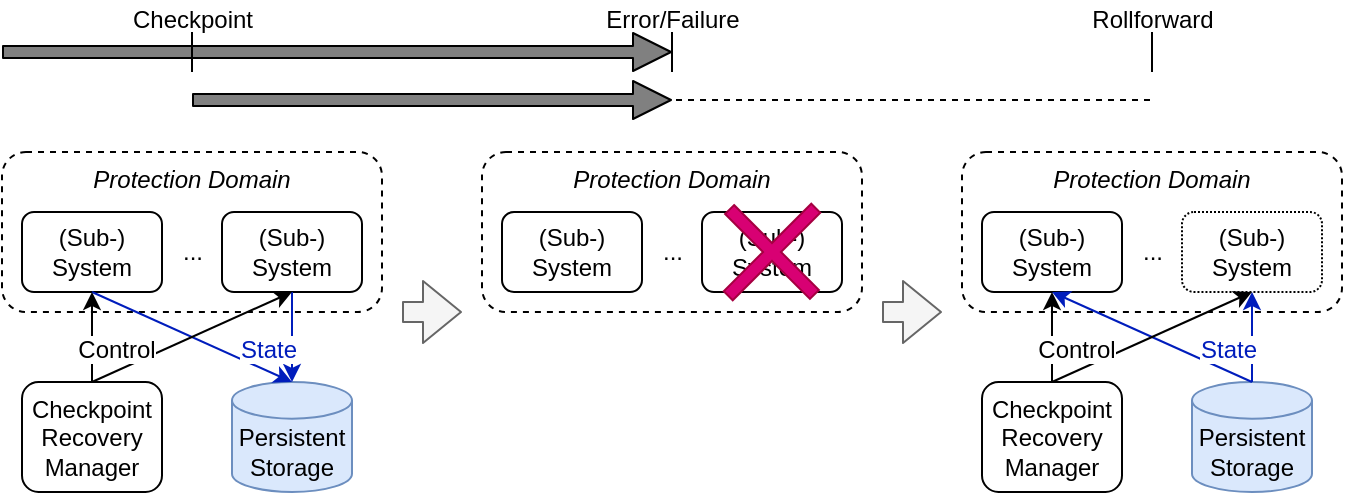 <mxfile version="13.3.1" type="device"><diagram id="qo5EHxzFVyA3X0cUmmul" name="Page-1"><mxGraphModel dx="946" dy="542" grid="1" gridSize="10" guides="1" tooltips="1" connect="1" arrows="1" fold="1" page="1" pageScale="1" pageWidth="827" pageHeight="1169" math="0" shadow="0"><root><mxCell id="0"/><mxCell id="1" parent="0"/><mxCell id="AMfweEsAXZtmR658hwMr-5" value="&lt;i&gt;Protection Domain&lt;/i&gt;" style="rounded=1;whiteSpace=wrap;html=1;dashed=1;verticalAlign=top;" parent="1" vertex="1"><mxGeometry x="520" y="186" width="190" height="80" as="geometry"/></mxCell><mxCell id="AMfweEsAXZtmR658hwMr-1" value="(Sub-) System" style="rounded=1;whiteSpace=wrap;html=1;" parent="1" vertex="1"><mxGeometry x="530" y="216" width="70" height="40" as="geometry"/></mxCell><mxCell id="AMfweEsAXZtmR658hwMr-2" value="(Sub-) System" style="rounded=1;whiteSpace=wrap;html=1;dashed=1;dashPattern=1 1;" parent="1" vertex="1"><mxGeometry x="630" y="216" width="70" height="40" as="geometry"/></mxCell><mxCell id="sX8DAYLvBCEjnnbBeXyz-1" value="..." style="text;html=1;align=center;verticalAlign=middle;resizable=0;points=[];autosize=1;" parent="1" vertex="1"><mxGeometry x="600" y="226" width="30" height="20" as="geometry"/></mxCell><mxCell id="sX8DAYLvBCEjnnbBeXyz-2" value="&lt;br&gt;Persistent&lt;br&gt;Storage" style="strokeWidth=1;html=1;shape=mxgraph.flowchart.database;whiteSpace=wrap;fillColor=#dae8fc;strokeColor=#6c8ebf;" parent="1" vertex="1"><mxGeometry x="635" y="301" width="60" height="55" as="geometry"/></mxCell><mxCell id="sX8DAYLvBCEjnnbBeXyz-3" value="" style="endArrow=classic;startArrow=none;html=1;entryX=0.5;entryY=1;entryDx=0;entryDy=0;exitX=0.5;exitY=0;exitDx=0;exitDy=0;exitPerimeter=0;fillColor=#0050ef;strokeColor=#001DBC;startFill=0;" parent="1" source="sX8DAYLvBCEjnnbBeXyz-2" target="AMfweEsAXZtmR658hwMr-1" edge="1"><mxGeometry width="50" height="50" relative="1" as="geometry"><mxPoint x="750" y="366" as="sourcePoint"/><mxPoint x="800" y="316" as="targetPoint"/></mxGeometry></mxCell><mxCell id="sX8DAYLvBCEjnnbBeXyz-4" value="" style="endArrow=none;startArrow=classic;html=1;entryX=0.5;entryY=0;entryDx=0;entryDy=0;exitX=0.5;exitY=1;exitDx=0;exitDy=0;entryPerimeter=0;fillColor=#0050ef;strokeColor=#001DBC;endFill=0;" parent="1" source="AMfweEsAXZtmR658hwMr-2" target="sX8DAYLvBCEjnnbBeXyz-2" edge="1"><mxGeometry width="50" height="50" relative="1" as="geometry"><mxPoint x="625" y="306" as="sourcePoint"/><mxPoint x="575" y="266" as="targetPoint"/></mxGeometry></mxCell><mxCell id="sX8DAYLvBCEjnnbBeXyz-5" value="Checkpoint Recovery Manager" style="rounded=1;whiteSpace=wrap;html=1;" parent="1" vertex="1"><mxGeometry x="530" y="301" width="70" height="55" as="geometry"/></mxCell><mxCell id="sX8DAYLvBCEjnnbBeXyz-8" value="" style="endArrow=classic;html=1;entryX=0.5;entryY=1;entryDx=0;entryDy=0;exitX=0.5;exitY=0;exitDx=0;exitDy=0;" parent="1" source="sX8DAYLvBCEjnnbBeXyz-5" target="AMfweEsAXZtmR658hwMr-2" edge="1"><mxGeometry width="50" height="50" relative="1" as="geometry"><mxPoint x="530" y="346" as="sourcePoint"/><mxPoint x="580" y="296" as="targetPoint"/></mxGeometry></mxCell><mxCell id="sX8DAYLvBCEjnnbBeXyz-11" value="&lt;span style=&quot;background-color: rgb(255 , 255 , 255)&quot;&gt;&lt;font color=&quot;#001dbc&quot;&gt;State&lt;/font&gt;&lt;/span&gt;" style="text;html=1;align=center;verticalAlign=middle;resizable=0;points=[];autosize=1;fontColor=#0000FF;" parent="1" vertex="1"><mxGeometry x="633" y="275" width="40" height="20" as="geometry"/></mxCell><mxCell id="sX8DAYLvBCEjnnbBeXyz-14" value="&lt;i&gt;Protection Domain&lt;/i&gt;" style="rounded=1;whiteSpace=wrap;html=1;dashed=1;verticalAlign=top;" parent="1" vertex="1"><mxGeometry x="40" y="186" width="190" height="80" as="geometry"/></mxCell><mxCell id="sX8DAYLvBCEjnnbBeXyz-15" value="(Sub-) System" style="rounded=1;whiteSpace=wrap;html=1;" parent="1" vertex="1"><mxGeometry x="50" y="216" width="70" height="40" as="geometry"/></mxCell><mxCell id="sX8DAYLvBCEjnnbBeXyz-16" value="(Sub-) System" style="rounded=1;whiteSpace=wrap;html=1;" parent="1" vertex="1"><mxGeometry x="150" y="216" width="70" height="40" as="geometry"/></mxCell><mxCell id="sX8DAYLvBCEjnnbBeXyz-17" value="..." style="text;html=1;align=center;verticalAlign=middle;resizable=0;points=[];autosize=1;" parent="1" vertex="1"><mxGeometry x="120" y="226" width="30" height="20" as="geometry"/></mxCell><mxCell id="sX8DAYLvBCEjnnbBeXyz-18" value="&lt;br&gt;Persistent&lt;br&gt;Storage" style="strokeWidth=1;html=1;shape=mxgraph.flowchart.database;whiteSpace=wrap;fillColor=#dae8fc;strokeColor=#6c8ebf;" parent="1" vertex="1"><mxGeometry x="155" y="301" width="60" height="55" as="geometry"/></mxCell><mxCell id="sX8DAYLvBCEjnnbBeXyz-19" value="" style="endArrow=none;startArrow=classic;html=1;entryX=0.5;entryY=1;entryDx=0;entryDy=0;exitX=0.5;exitY=0;exitDx=0;exitDy=0;exitPerimeter=0;fillColor=#0050ef;strokeColor=#001DBC;endFill=0;" parent="1" source="sX8DAYLvBCEjnnbBeXyz-18" target="sX8DAYLvBCEjnnbBeXyz-15" edge="1"><mxGeometry width="50" height="50" relative="1" as="geometry"><mxPoint x="270" y="366" as="sourcePoint"/><mxPoint x="320" y="316" as="targetPoint"/></mxGeometry></mxCell><mxCell id="sX8DAYLvBCEjnnbBeXyz-20" value="" style="endArrow=classic;startArrow=none;html=1;entryX=0.5;entryY=0;entryDx=0;entryDy=0;exitX=0.5;exitY=1;exitDx=0;exitDy=0;entryPerimeter=0;fillColor=#0050ef;strokeColor=#001DBC;startFill=0;" parent="1" source="sX8DAYLvBCEjnnbBeXyz-16" target="sX8DAYLvBCEjnnbBeXyz-18" edge="1"><mxGeometry width="50" height="50" relative="1" as="geometry"><mxPoint x="145" y="306" as="sourcePoint"/><mxPoint x="95" y="266" as="targetPoint"/></mxGeometry></mxCell><mxCell id="sX8DAYLvBCEjnnbBeXyz-21" value="Checkpoint Recovery Manager" style="rounded=1;whiteSpace=wrap;html=1;" parent="1" vertex="1"><mxGeometry x="50" y="301" width="70" height="55" as="geometry"/></mxCell><mxCell id="sX8DAYLvBCEjnnbBeXyz-22" value="" style="endArrow=classic;html=1;entryX=0.5;entryY=1;entryDx=0;entryDy=0;" parent="1" source="sX8DAYLvBCEjnnbBeXyz-21" target="sX8DAYLvBCEjnnbBeXyz-15" edge="1"><mxGeometry width="50" height="50" relative="1" as="geometry"><mxPoint x="50" y="346" as="sourcePoint"/><mxPoint x="90" y="256" as="targetPoint"/></mxGeometry></mxCell><mxCell id="sX8DAYLvBCEjnnbBeXyz-23" value="" style="endArrow=classic;html=1;entryX=0.5;entryY=1;entryDx=0;entryDy=0;exitX=0.5;exitY=0;exitDx=0;exitDy=0;" parent="1" source="sX8DAYLvBCEjnnbBeXyz-21" target="sX8DAYLvBCEjnnbBeXyz-16" edge="1"><mxGeometry width="50" height="50" relative="1" as="geometry"><mxPoint x="50" y="346" as="sourcePoint"/><mxPoint x="100" y="296" as="targetPoint"/></mxGeometry></mxCell><mxCell id="sX8DAYLvBCEjnnbBeXyz-24" value="&lt;span style=&quot;background-color: rgb(255 , 255 , 255)&quot;&gt;&lt;font color=&quot;#001dbc&quot;&gt;State&lt;/font&gt;&lt;/span&gt;" style="text;html=1;align=center;verticalAlign=middle;resizable=0;points=[];autosize=1;fontColor=#0000FF;" parent="1" vertex="1"><mxGeometry x="153" y="275" width="40" height="20" as="geometry"/></mxCell><mxCell id="sX8DAYLvBCEjnnbBeXyz-25" value="&lt;span style=&quot;background-color: rgb(255 , 255 , 255)&quot;&gt;Control&lt;/span&gt;" style="text;html=1;align=center;verticalAlign=middle;resizable=0;points=[];autosize=1;" parent="1" vertex="1"><mxGeometry x="72" y="275" width="50" height="20" as="geometry"/></mxCell><mxCell id="sX8DAYLvBCEjnnbBeXyz-26" value="" style="shape=flexArrow;endArrow=classic;html=1;fillColor=#f5f5f5;strokeColor=#666666;" parent="1" edge="1"><mxGeometry width="50" height="50" relative="1" as="geometry"><mxPoint x="240" y="266" as="sourcePoint"/><mxPoint x="270" y="266" as="targetPoint"/></mxGeometry></mxCell><mxCell id="sX8DAYLvBCEjnnbBeXyz-27" value="&lt;i&gt;Protection Domain&lt;/i&gt;" style="rounded=1;whiteSpace=wrap;html=1;dashed=1;verticalAlign=top;" parent="1" vertex="1"><mxGeometry x="280" y="186" width="190" height="80" as="geometry"/></mxCell><mxCell id="sX8DAYLvBCEjnnbBeXyz-28" value="(Sub-) System" style="rounded=1;whiteSpace=wrap;html=1;" parent="1" vertex="1"><mxGeometry x="290" y="216" width="70" height="40" as="geometry"/></mxCell><mxCell id="sX8DAYLvBCEjnnbBeXyz-29" value="(Sub-) System" style="rounded=1;whiteSpace=wrap;html=1;" parent="1" vertex="1"><mxGeometry x="390" y="216" width="70" height="40" as="geometry"/></mxCell><mxCell id="sX8DAYLvBCEjnnbBeXyz-30" value="..." style="text;html=1;align=center;verticalAlign=middle;resizable=0;points=[];autosize=1;" parent="1" vertex="1"><mxGeometry x="360" y="226" width="30" height="20" as="geometry"/></mxCell><mxCell id="sX8DAYLvBCEjnnbBeXyz-39" value="" style="shape=flexArrow;endArrow=classic;html=1;fillColor=#f5f5f5;strokeColor=#666666;" parent="1" edge="1"><mxGeometry width="50" height="50" relative="1" as="geometry"><mxPoint x="480" y="266" as="sourcePoint"/><mxPoint x="510" y="266" as="targetPoint"/></mxGeometry></mxCell><mxCell id="sX8DAYLvBCEjnnbBeXyz-41" value="" style="shape=cross;whiteSpace=wrap;html=1;rotation=45;size=0.106;fillColor=#d80073;strokeColor=#A50040;fontColor=#ffffff;" parent="1" vertex="1"><mxGeometry x="395" y="205.05" width="60" height="61.89" as="geometry"/></mxCell><mxCell id="sX8DAYLvBCEjnnbBeXyz-44" value="" style="shape=flexArrow;endArrow=classic;html=1;fontColor=#0000FF;width=6;endSize=6;endWidth=12;fillColor=#808080;" parent="1" edge="1"><mxGeometry width="50" height="50" relative="1" as="geometry"><mxPoint x="40" y="136" as="sourcePoint"/><mxPoint x="375" y="136" as="targetPoint"/></mxGeometry></mxCell><mxCell id="sX8DAYLvBCEjnnbBeXyz-46" value="" style="endArrow=none;html=1;fontColor=#0000FF;" parent="1" edge="1"><mxGeometry width="50" height="50" relative="1" as="geometry"><mxPoint x="135" y="146" as="sourcePoint"/><mxPoint x="135" y="126" as="targetPoint"/></mxGeometry></mxCell><mxCell id="sX8DAYLvBCEjnnbBeXyz-47" value="&lt;font color=&quot;#000000&quot;&gt;Checkpoint&lt;/font&gt;" style="text;html=1;align=center;verticalAlign=middle;resizable=0;points=[];autosize=1;fontColor=#0000FF;" parent="1" vertex="1"><mxGeometry x="95" y="110" width="80" height="20" as="geometry"/></mxCell><mxCell id="sX8DAYLvBCEjnnbBeXyz-49" value="" style="endArrow=none;html=1;fontColor=#0000FF;" parent="1" edge="1"><mxGeometry width="50" height="50" relative="1" as="geometry"><mxPoint x="375" y="146" as="sourcePoint"/><mxPoint x="375" y="126" as="targetPoint"/></mxGeometry></mxCell><mxCell id="sX8DAYLvBCEjnnbBeXyz-50" value="&lt;font color=&quot;#000000&quot;&gt;Error/Failure&lt;/font&gt;" style="text;html=1;align=center;verticalAlign=middle;resizable=0;points=[];autosize=1;fontColor=#0000FF;" parent="1" vertex="1"><mxGeometry x="335" y="110" width="80" height="20" as="geometry"/></mxCell><mxCell id="sX8DAYLvBCEjnnbBeXyz-55" value="" style="endArrow=none;html=1;fontColor=#0000FF;" parent="1" edge="1"><mxGeometry width="50" height="50" relative="1" as="geometry"><mxPoint x="615" y="146" as="sourcePoint"/><mxPoint x="615" y="126" as="targetPoint"/></mxGeometry></mxCell><mxCell id="sX8DAYLvBCEjnnbBeXyz-56" value="&lt;font color=&quot;#000000&quot;&gt;Rollforward&lt;/font&gt;" style="text;html=1;align=center;verticalAlign=middle;resizable=0;points=[];autosize=1;fontColor=#0000FF;" parent="1" vertex="1"><mxGeometry x="575" y="110" width="80" height="20" as="geometry"/></mxCell><mxCell id="sX8DAYLvBCEjnnbBeXyz-61" value="" style="shape=flexArrow;endArrow=classic;html=1;fontColor=#0000FF;width=6;endSize=6;endWidth=12;fillColor=#808080;" parent="1" edge="1"><mxGeometry width="50" height="50" relative="1" as="geometry"><mxPoint x="135" y="160" as="sourcePoint"/><mxPoint x="375" y="160" as="targetPoint"/></mxGeometry></mxCell><mxCell id="sX8DAYLvBCEjnnbBeXyz-62" value="" style="endArrow=none;dashed=1;html=1;strokeColor=#000000;fillColor=#808080;fontColor=#0000FF;" parent="1" edge="1"><mxGeometry width="50" height="50" relative="1" as="geometry"><mxPoint x="377" y="160" as="sourcePoint"/><mxPoint x="617" y="160" as="targetPoint"/></mxGeometry></mxCell><mxCell id="zPJB2p9A_v0bg32nsYus-1" value="" style="endArrow=classic;html=1;entryX=0.5;entryY=1;entryDx=0;entryDy=0;exitX=0.5;exitY=0;exitDx=0;exitDy=0;" edge="1" parent="1" source="sX8DAYLvBCEjnnbBeXyz-5" target="AMfweEsAXZtmR658hwMr-1"><mxGeometry width="50" height="50" relative="1" as="geometry"><mxPoint x="95" y="311" as="sourcePoint"/><mxPoint x="95" y="266" as="targetPoint"/></mxGeometry></mxCell><mxCell id="sX8DAYLvBCEjnnbBeXyz-13" value="&lt;span style=&quot;background-color: rgb(255 , 255 , 255)&quot;&gt;Control&lt;/span&gt;" style="text;html=1;align=center;verticalAlign=middle;resizable=0;points=[];autosize=1;" parent="1" vertex="1"><mxGeometry x="552" y="275" width="50" height="20" as="geometry"/></mxCell></root></mxGraphModel></diagram></mxfile>